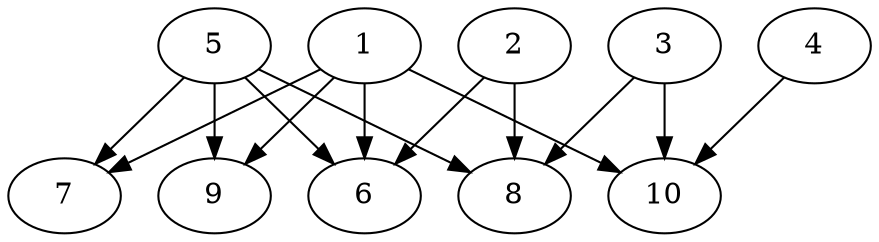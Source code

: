 // DAG automatically generated by daggen at Thu Oct  3 13:58:04 2019
// ./daggen --dot -n 10 --ccr 0.4 --fat 0.7 --regular 0.9 --density 0.6 --mindata 5242880 --maxdata 52428800 
digraph G {
  1 [size="27481600", alpha="0.09", expect_size="10992640"] 
  1 -> 6 [size ="10992640"]
  1 -> 7 [size ="10992640"]
  1 -> 9 [size ="10992640"]
  1 -> 10 [size ="10992640"]
  2 [size="122385920", alpha="0.07", expect_size="48954368"] 
  2 -> 6 [size ="48954368"]
  2 -> 8 [size ="48954368"]
  3 [size="32980480", alpha="0.03", expect_size="13192192"] 
  3 -> 8 [size ="13192192"]
  3 -> 10 [size ="13192192"]
  4 [size="40888320", alpha="0.09", expect_size="16355328"] 
  4 -> 10 [size ="16355328"]
  5 [size="121351680", alpha="0.00", expect_size="48540672"] 
  5 -> 6 [size ="48540672"]
  5 -> 7 [size ="48540672"]
  5 -> 8 [size ="48540672"]
  5 -> 9 [size ="48540672"]
  6 [size="117647360", alpha="0.07", expect_size="47058944"] 
  7 [size="127121920", alpha="0.01", expect_size="50848768"] 
  8 [size="101171200", alpha="0.03", expect_size="40468480"] 
  9 [size="42229760", alpha="0.11", expect_size="16891904"] 
  10 [size="80888320", alpha="0.06", expect_size="32355328"] 
}
